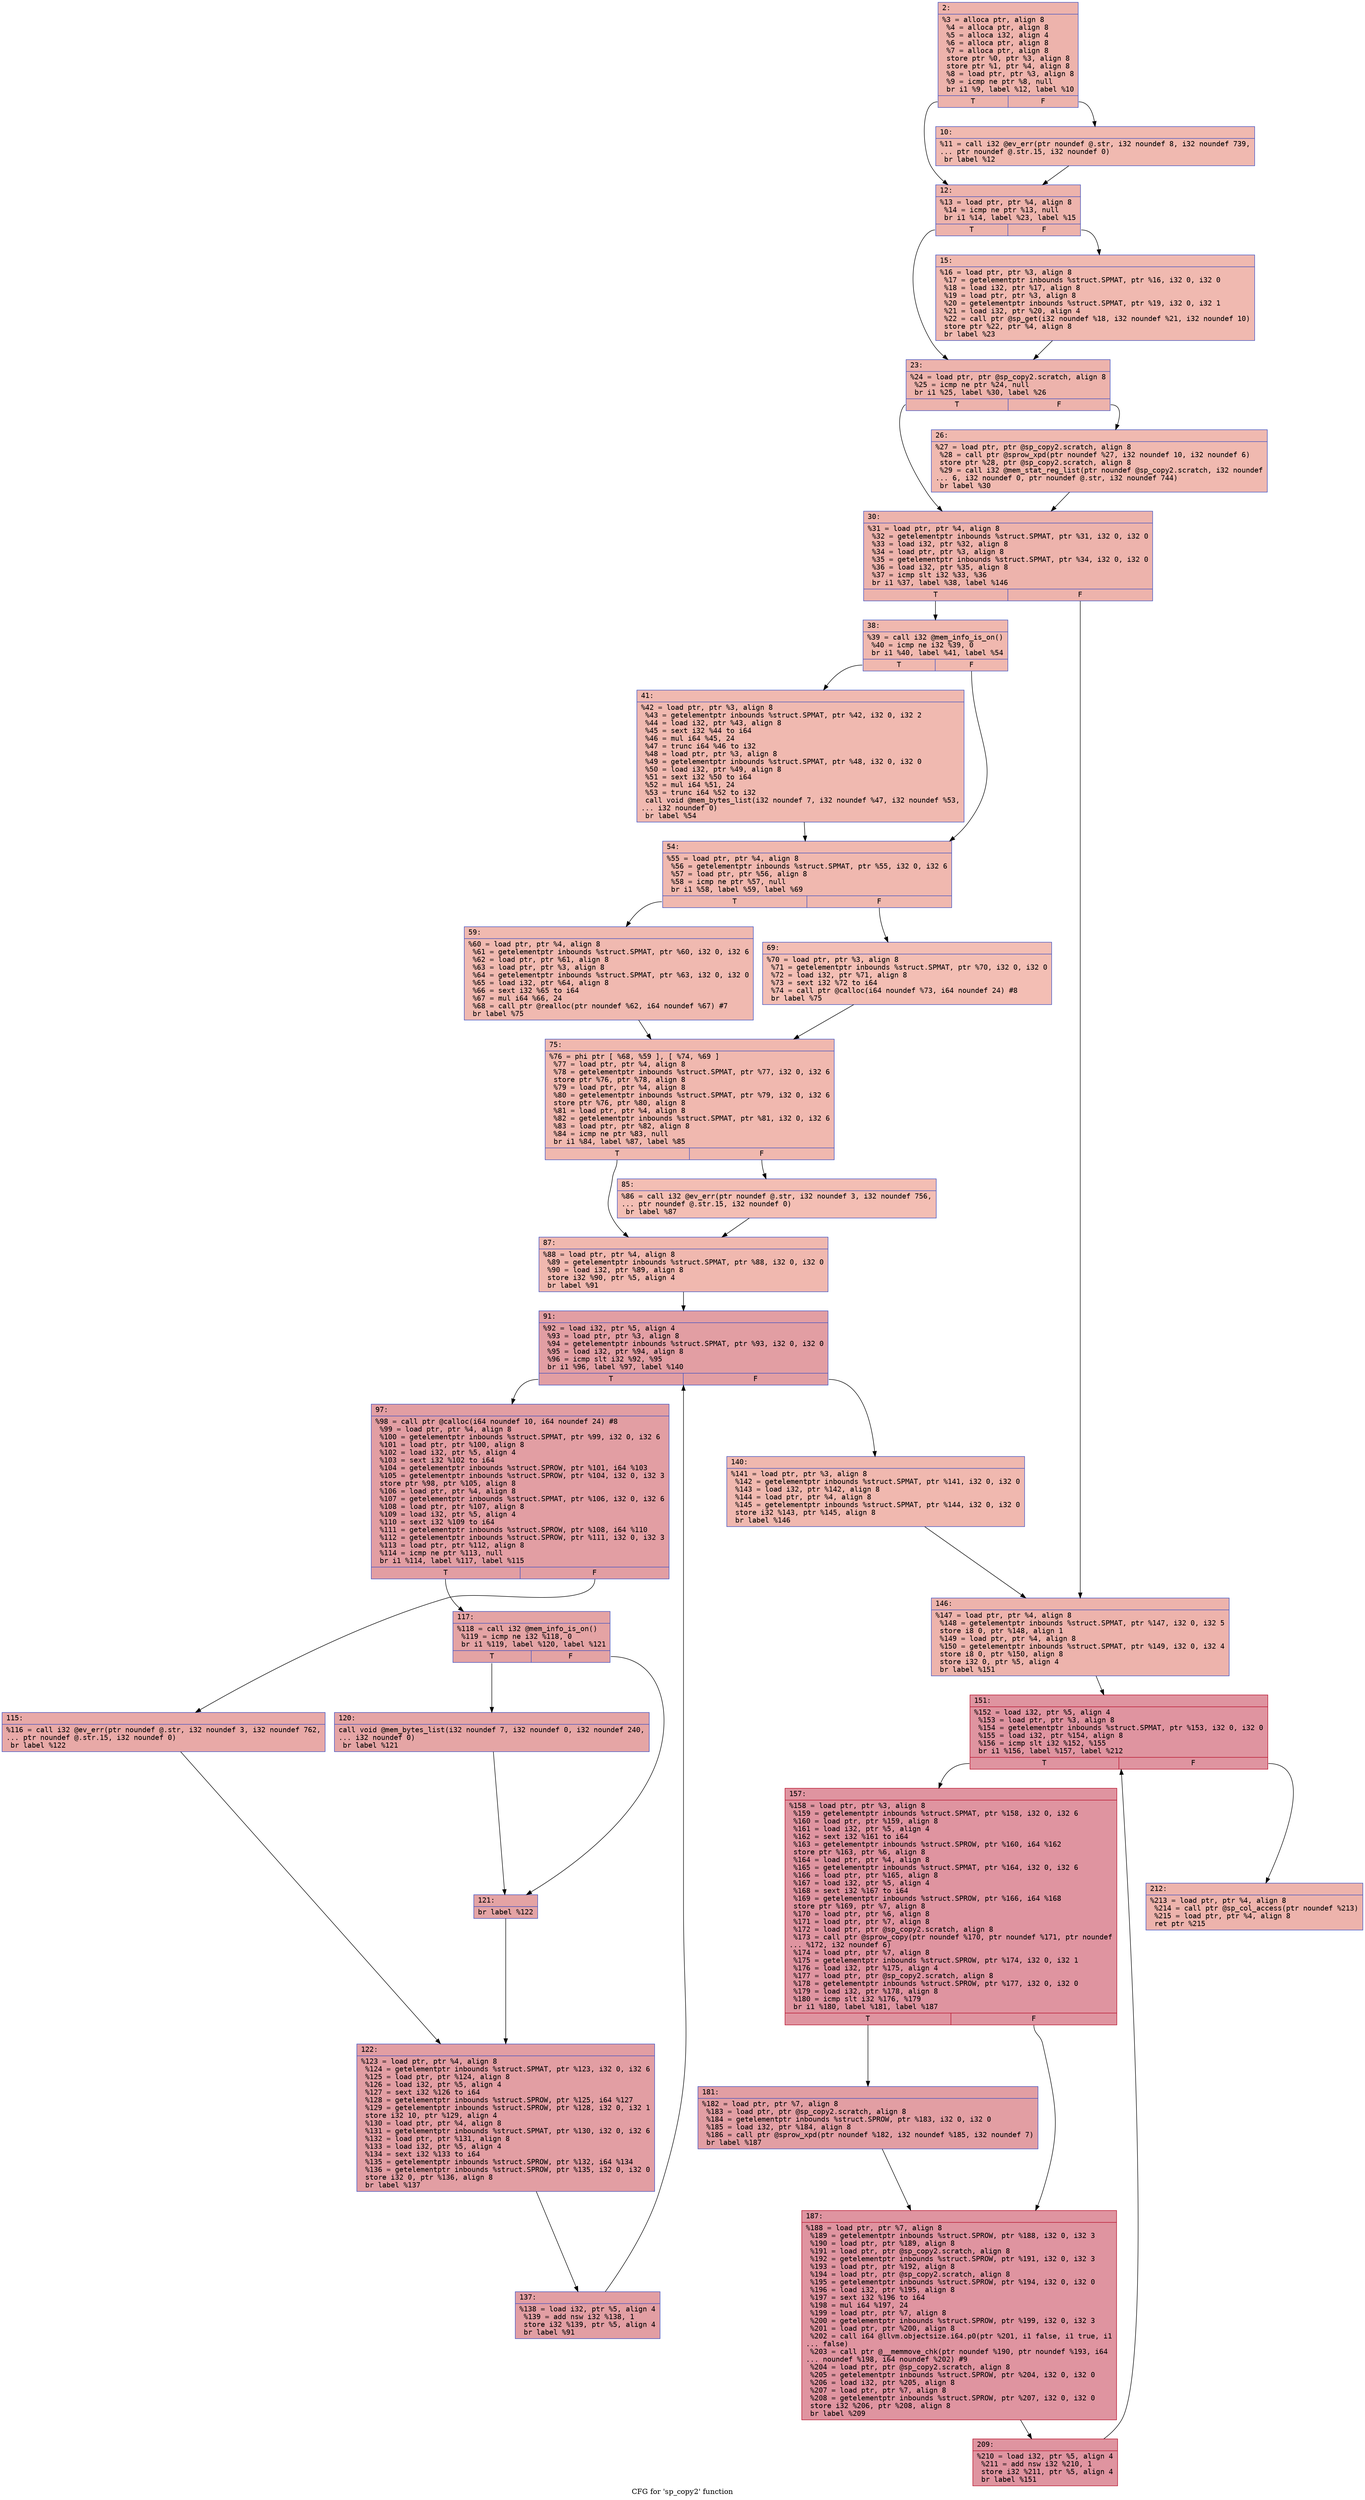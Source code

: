 digraph "CFG for 'sp_copy2' function" {
	label="CFG for 'sp_copy2' function";

	Node0x60000267ad50 [shape=record,color="#3d50c3ff", style=filled, fillcolor="#d6524470" fontname="Courier",label="{2:\l|  %3 = alloca ptr, align 8\l  %4 = alloca ptr, align 8\l  %5 = alloca i32, align 4\l  %6 = alloca ptr, align 8\l  %7 = alloca ptr, align 8\l  store ptr %0, ptr %3, align 8\l  store ptr %1, ptr %4, align 8\l  %8 = load ptr, ptr %3, align 8\l  %9 = icmp ne ptr %8, null\l  br i1 %9, label %12, label %10\l|{<s0>T|<s1>F}}"];
	Node0x60000267ad50:s0 -> Node0x60000267adf0[tooltip="2 -> 12\nProbability 62.50%" ];
	Node0x60000267ad50:s1 -> Node0x60000267ada0[tooltip="2 -> 10\nProbability 37.50%" ];
	Node0x60000267ada0 [shape=record,color="#3d50c3ff", style=filled, fillcolor="#de614d70" fontname="Courier",label="{10:\l|  %11 = call i32 @ev_err(ptr noundef @.str, i32 noundef 8, i32 noundef 739,\l... ptr noundef @.str.15, i32 noundef 0)\l  br label %12\l}"];
	Node0x60000267ada0 -> Node0x60000267adf0[tooltip="10 -> 12\nProbability 100.00%" ];
	Node0x60000267adf0 [shape=record,color="#3d50c3ff", style=filled, fillcolor="#d6524470" fontname="Courier",label="{12:\l|  %13 = load ptr, ptr %4, align 8\l  %14 = icmp ne ptr %13, null\l  br i1 %14, label %23, label %15\l|{<s0>T|<s1>F}}"];
	Node0x60000267adf0:s0 -> Node0x60000267ae90[tooltip="12 -> 23\nProbability 62.50%" ];
	Node0x60000267adf0:s1 -> Node0x60000267ae40[tooltip="12 -> 15\nProbability 37.50%" ];
	Node0x60000267ae40 [shape=record,color="#3d50c3ff", style=filled, fillcolor="#de614d70" fontname="Courier",label="{15:\l|  %16 = load ptr, ptr %3, align 8\l  %17 = getelementptr inbounds %struct.SPMAT, ptr %16, i32 0, i32 0\l  %18 = load i32, ptr %17, align 8\l  %19 = load ptr, ptr %3, align 8\l  %20 = getelementptr inbounds %struct.SPMAT, ptr %19, i32 0, i32 1\l  %21 = load i32, ptr %20, align 4\l  %22 = call ptr @sp_get(i32 noundef %18, i32 noundef %21, i32 noundef 10)\l  store ptr %22, ptr %4, align 8\l  br label %23\l}"];
	Node0x60000267ae40 -> Node0x60000267ae90[tooltip="15 -> 23\nProbability 100.00%" ];
	Node0x60000267ae90 [shape=record,color="#3d50c3ff", style=filled, fillcolor="#d6524470" fontname="Courier",label="{23:\l|  %24 = load ptr, ptr @sp_copy2.scratch, align 8\l  %25 = icmp ne ptr %24, null\l  br i1 %25, label %30, label %26\l|{<s0>T|<s1>F}}"];
	Node0x60000267ae90:s0 -> Node0x60000267af30[tooltip="23 -> 30\nProbability 62.50%" ];
	Node0x60000267ae90:s1 -> Node0x60000267aee0[tooltip="23 -> 26\nProbability 37.50%" ];
	Node0x60000267aee0 [shape=record,color="#3d50c3ff", style=filled, fillcolor="#de614d70" fontname="Courier",label="{26:\l|  %27 = load ptr, ptr @sp_copy2.scratch, align 8\l  %28 = call ptr @sprow_xpd(ptr noundef %27, i32 noundef 10, i32 noundef 6)\l  store ptr %28, ptr @sp_copy2.scratch, align 8\l  %29 = call i32 @mem_stat_reg_list(ptr noundef @sp_copy2.scratch, i32 noundef\l... 6, i32 noundef 0, ptr noundef @.str, i32 noundef 744)\l  br label %30\l}"];
	Node0x60000267aee0 -> Node0x60000267af30[tooltip="26 -> 30\nProbability 100.00%" ];
	Node0x60000267af30 [shape=record,color="#3d50c3ff", style=filled, fillcolor="#d6524470" fontname="Courier",label="{30:\l|  %31 = load ptr, ptr %4, align 8\l  %32 = getelementptr inbounds %struct.SPMAT, ptr %31, i32 0, i32 0\l  %33 = load i32, ptr %32, align 8\l  %34 = load ptr, ptr %3, align 8\l  %35 = getelementptr inbounds %struct.SPMAT, ptr %34, i32 0, i32 0\l  %36 = load i32, ptr %35, align 8\l  %37 = icmp slt i32 %33, %36\l  br i1 %37, label %38, label %146\l|{<s0>T|<s1>F}}"];
	Node0x60000267af30:s0 -> Node0x60000267af80[tooltip="30 -> 38\nProbability 50.00%" ];
	Node0x60000267af30:s1 -> Node0x60000267b4d0[tooltip="30 -> 146\nProbability 50.00%" ];
	Node0x60000267af80 [shape=record,color="#3d50c3ff", style=filled, fillcolor="#dc5d4a70" fontname="Courier",label="{38:\l|  %39 = call i32 @mem_info_is_on()\l  %40 = icmp ne i32 %39, 0\l  br i1 %40, label %41, label %54\l|{<s0>T|<s1>F}}"];
	Node0x60000267af80:s0 -> Node0x60000267afd0[tooltip="38 -> 41\nProbability 62.50%" ];
	Node0x60000267af80:s1 -> Node0x60000267b020[tooltip="38 -> 54\nProbability 37.50%" ];
	Node0x60000267afd0 [shape=record,color="#3d50c3ff", style=filled, fillcolor="#de614d70" fontname="Courier",label="{41:\l|  %42 = load ptr, ptr %3, align 8\l  %43 = getelementptr inbounds %struct.SPMAT, ptr %42, i32 0, i32 2\l  %44 = load i32, ptr %43, align 8\l  %45 = sext i32 %44 to i64\l  %46 = mul i64 %45, 24\l  %47 = trunc i64 %46 to i32\l  %48 = load ptr, ptr %3, align 8\l  %49 = getelementptr inbounds %struct.SPMAT, ptr %48, i32 0, i32 0\l  %50 = load i32, ptr %49, align 8\l  %51 = sext i32 %50 to i64\l  %52 = mul i64 %51, 24\l  %53 = trunc i64 %52 to i32\l  call void @mem_bytes_list(i32 noundef 7, i32 noundef %47, i32 noundef %53,\l... i32 noundef 0)\l  br label %54\l}"];
	Node0x60000267afd0 -> Node0x60000267b020[tooltip="41 -> 54\nProbability 100.00%" ];
	Node0x60000267b020 [shape=record,color="#3d50c3ff", style=filled, fillcolor="#dc5d4a70" fontname="Courier",label="{54:\l|  %55 = load ptr, ptr %4, align 8\l  %56 = getelementptr inbounds %struct.SPMAT, ptr %55, i32 0, i32 6\l  %57 = load ptr, ptr %56, align 8\l  %58 = icmp ne ptr %57, null\l  br i1 %58, label %59, label %69\l|{<s0>T|<s1>F}}"];
	Node0x60000267b020:s0 -> Node0x60000267b070[tooltip="54 -> 59\nProbability 62.50%" ];
	Node0x60000267b020:s1 -> Node0x60000267b0c0[tooltip="54 -> 69\nProbability 37.50%" ];
	Node0x60000267b070 [shape=record,color="#3d50c3ff", style=filled, fillcolor="#de614d70" fontname="Courier",label="{59:\l|  %60 = load ptr, ptr %4, align 8\l  %61 = getelementptr inbounds %struct.SPMAT, ptr %60, i32 0, i32 6\l  %62 = load ptr, ptr %61, align 8\l  %63 = load ptr, ptr %3, align 8\l  %64 = getelementptr inbounds %struct.SPMAT, ptr %63, i32 0, i32 0\l  %65 = load i32, ptr %64, align 8\l  %66 = sext i32 %65 to i64\l  %67 = mul i64 %66, 24\l  %68 = call ptr @realloc(ptr noundef %62, i64 noundef %67) #7\l  br label %75\l}"];
	Node0x60000267b070 -> Node0x60000267b110[tooltip="59 -> 75\nProbability 100.00%" ];
	Node0x60000267b0c0 [shape=record,color="#3d50c3ff", style=filled, fillcolor="#e36c5570" fontname="Courier",label="{69:\l|  %70 = load ptr, ptr %3, align 8\l  %71 = getelementptr inbounds %struct.SPMAT, ptr %70, i32 0, i32 0\l  %72 = load i32, ptr %71, align 8\l  %73 = sext i32 %72 to i64\l  %74 = call ptr @calloc(i64 noundef %73, i64 noundef 24) #8\l  br label %75\l}"];
	Node0x60000267b0c0 -> Node0x60000267b110[tooltip="69 -> 75\nProbability 100.00%" ];
	Node0x60000267b110 [shape=record,color="#3d50c3ff", style=filled, fillcolor="#dc5d4a70" fontname="Courier",label="{75:\l|  %76 = phi ptr [ %68, %59 ], [ %74, %69 ]\l  %77 = load ptr, ptr %4, align 8\l  %78 = getelementptr inbounds %struct.SPMAT, ptr %77, i32 0, i32 6\l  store ptr %76, ptr %78, align 8\l  %79 = load ptr, ptr %4, align 8\l  %80 = getelementptr inbounds %struct.SPMAT, ptr %79, i32 0, i32 6\l  store ptr %76, ptr %80, align 8\l  %81 = load ptr, ptr %4, align 8\l  %82 = getelementptr inbounds %struct.SPMAT, ptr %81, i32 0, i32 6\l  %83 = load ptr, ptr %82, align 8\l  %84 = icmp ne ptr %83, null\l  br i1 %84, label %87, label %85\l|{<s0>T|<s1>F}}"];
	Node0x60000267b110:s0 -> Node0x60000267b1b0[tooltip="75 -> 87\nProbability 62.50%" ];
	Node0x60000267b110:s1 -> Node0x60000267b160[tooltip="75 -> 85\nProbability 37.50%" ];
	Node0x60000267b160 [shape=record,color="#3d50c3ff", style=filled, fillcolor="#e36c5570" fontname="Courier",label="{85:\l|  %86 = call i32 @ev_err(ptr noundef @.str, i32 noundef 3, i32 noundef 756,\l... ptr noundef @.str.15, i32 noundef 0)\l  br label %87\l}"];
	Node0x60000267b160 -> Node0x60000267b1b0[tooltip="85 -> 87\nProbability 100.00%" ];
	Node0x60000267b1b0 [shape=record,color="#3d50c3ff", style=filled, fillcolor="#dc5d4a70" fontname="Courier",label="{87:\l|  %88 = load ptr, ptr %4, align 8\l  %89 = getelementptr inbounds %struct.SPMAT, ptr %88, i32 0, i32 0\l  %90 = load i32, ptr %89, align 8\l  store i32 %90, ptr %5, align 4\l  br label %91\l}"];
	Node0x60000267b1b0 -> Node0x60000267b200[tooltip="87 -> 91\nProbability 100.00%" ];
	Node0x60000267b200 [shape=record,color="#3d50c3ff", style=filled, fillcolor="#be242e70" fontname="Courier",label="{91:\l|  %92 = load i32, ptr %5, align 4\l  %93 = load ptr, ptr %3, align 8\l  %94 = getelementptr inbounds %struct.SPMAT, ptr %93, i32 0, i32 0\l  %95 = load i32, ptr %94, align 8\l  %96 = icmp slt i32 %92, %95\l  br i1 %96, label %97, label %140\l|{<s0>T|<s1>F}}"];
	Node0x60000267b200:s0 -> Node0x60000267b250[tooltip="91 -> 97\nProbability 96.88%" ];
	Node0x60000267b200:s1 -> Node0x60000267b480[tooltip="91 -> 140\nProbability 3.12%" ];
	Node0x60000267b250 [shape=record,color="#3d50c3ff", style=filled, fillcolor="#be242e70" fontname="Courier",label="{97:\l|  %98 = call ptr @calloc(i64 noundef 10, i64 noundef 24) #8\l  %99 = load ptr, ptr %4, align 8\l  %100 = getelementptr inbounds %struct.SPMAT, ptr %99, i32 0, i32 6\l  %101 = load ptr, ptr %100, align 8\l  %102 = load i32, ptr %5, align 4\l  %103 = sext i32 %102 to i64\l  %104 = getelementptr inbounds %struct.SPROW, ptr %101, i64 %103\l  %105 = getelementptr inbounds %struct.SPROW, ptr %104, i32 0, i32 3\l  store ptr %98, ptr %105, align 8\l  %106 = load ptr, ptr %4, align 8\l  %107 = getelementptr inbounds %struct.SPMAT, ptr %106, i32 0, i32 6\l  %108 = load ptr, ptr %107, align 8\l  %109 = load i32, ptr %5, align 4\l  %110 = sext i32 %109 to i64\l  %111 = getelementptr inbounds %struct.SPROW, ptr %108, i64 %110\l  %112 = getelementptr inbounds %struct.SPROW, ptr %111, i32 0, i32 3\l  %113 = load ptr, ptr %112, align 8\l  %114 = icmp ne ptr %113, null\l  br i1 %114, label %117, label %115\l|{<s0>T|<s1>F}}"];
	Node0x60000267b250:s0 -> Node0x60000267b2f0[tooltip="97 -> 117\nProbability 62.50%" ];
	Node0x60000267b250:s1 -> Node0x60000267b2a0[tooltip="97 -> 115\nProbability 37.50%" ];
	Node0x60000267b2a0 [shape=record,color="#3d50c3ff", style=filled, fillcolor="#ca3b3770" fontname="Courier",label="{115:\l|  %116 = call i32 @ev_err(ptr noundef @.str, i32 noundef 3, i32 noundef 762,\l... ptr noundef @.str.15, i32 noundef 0)\l  br label %122\l}"];
	Node0x60000267b2a0 -> Node0x60000267b3e0[tooltip="115 -> 122\nProbability 100.00%" ];
	Node0x60000267b2f0 [shape=record,color="#3d50c3ff", style=filled, fillcolor="#c32e3170" fontname="Courier",label="{117:\l|  %118 = call i32 @mem_info_is_on()\l  %119 = icmp ne i32 %118, 0\l  br i1 %119, label %120, label %121\l|{<s0>T|<s1>F}}"];
	Node0x60000267b2f0:s0 -> Node0x60000267b340[tooltip="117 -> 120\nProbability 62.50%" ];
	Node0x60000267b2f0:s1 -> Node0x60000267b390[tooltip="117 -> 121\nProbability 37.50%" ];
	Node0x60000267b340 [shape=record,color="#3d50c3ff", style=filled, fillcolor="#c5333470" fontname="Courier",label="{120:\l|  call void @mem_bytes_list(i32 noundef 7, i32 noundef 0, i32 noundef 240,\l... i32 noundef 0)\l  br label %121\l}"];
	Node0x60000267b340 -> Node0x60000267b390[tooltip="120 -> 121\nProbability 100.00%" ];
	Node0x60000267b390 [shape=record,color="#3d50c3ff", style=filled, fillcolor="#c32e3170" fontname="Courier",label="{121:\l|  br label %122\l}"];
	Node0x60000267b390 -> Node0x60000267b3e0[tooltip="121 -> 122\nProbability 100.00%" ];
	Node0x60000267b3e0 [shape=record,color="#3d50c3ff", style=filled, fillcolor="#be242e70" fontname="Courier",label="{122:\l|  %123 = load ptr, ptr %4, align 8\l  %124 = getelementptr inbounds %struct.SPMAT, ptr %123, i32 0, i32 6\l  %125 = load ptr, ptr %124, align 8\l  %126 = load i32, ptr %5, align 4\l  %127 = sext i32 %126 to i64\l  %128 = getelementptr inbounds %struct.SPROW, ptr %125, i64 %127\l  %129 = getelementptr inbounds %struct.SPROW, ptr %128, i32 0, i32 1\l  store i32 10, ptr %129, align 4\l  %130 = load ptr, ptr %4, align 8\l  %131 = getelementptr inbounds %struct.SPMAT, ptr %130, i32 0, i32 6\l  %132 = load ptr, ptr %131, align 8\l  %133 = load i32, ptr %5, align 4\l  %134 = sext i32 %133 to i64\l  %135 = getelementptr inbounds %struct.SPROW, ptr %132, i64 %134\l  %136 = getelementptr inbounds %struct.SPROW, ptr %135, i32 0, i32 0\l  store i32 0, ptr %136, align 8\l  br label %137\l}"];
	Node0x60000267b3e0 -> Node0x60000267b430[tooltip="122 -> 137\nProbability 100.00%" ];
	Node0x60000267b430 [shape=record,color="#3d50c3ff", style=filled, fillcolor="#be242e70" fontname="Courier",label="{137:\l|  %138 = load i32, ptr %5, align 4\l  %139 = add nsw i32 %138, 1\l  store i32 %139, ptr %5, align 4\l  br label %91\l}"];
	Node0x60000267b430 -> Node0x60000267b200[tooltip="137 -> 91\nProbability 100.00%" ];
	Node0x60000267b480 [shape=record,color="#3d50c3ff", style=filled, fillcolor="#dc5d4a70" fontname="Courier",label="{140:\l|  %141 = load ptr, ptr %3, align 8\l  %142 = getelementptr inbounds %struct.SPMAT, ptr %141, i32 0, i32 0\l  %143 = load i32, ptr %142, align 8\l  %144 = load ptr, ptr %4, align 8\l  %145 = getelementptr inbounds %struct.SPMAT, ptr %144, i32 0, i32 0\l  store i32 %143, ptr %145, align 8\l  br label %146\l}"];
	Node0x60000267b480 -> Node0x60000267b4d0[tooltip="140 -> 146\nProbability 100.00%" ];
	Node0x60000267b4d0 [shape=record,color="#3d50c3ff", style=filled, fillcolor="#d6524470" fontname="Courier",label="{146:\l|  %147 = load ptr, ptr %4, align 8\l  %148 = getelementptr inbounds %struct.SPMAT, ptr %147, i32 0, i32 5\l  store i8 0, ptr %148, align 1\l  %149 = load ptr, ptr %4, align 8\l  %150 = getelementptr inbounds %struct.SPMAT, ptr %149, i32 0, i32 4\l  store i8 0, ptr %150, align 8\l  store i32 0, ptr %5, align 4\l  br label %151\l}"];
	Node0x60000267b4d0 -> Node0x60000267b520[tooltip="146 -> 151\nProbability 100.00%" ];
	Node0x60000267b520 [shape=record,color="#b70d28ff", style=filled, fillcolor="#b70d2870" fontname="Courier",label="{151:\l|  %152 = load i32, ptr %5, align 4\l  %153 = load ptr, ptr %3, align 8\l  %154 = getelementptr inbounds %struct.SPMAT, ptr %153, i32 0, i32 0\l  %155 = load i32, ptr %154, align 8\l  %156 = icmp slt i32 %152, %155\l  br i1 %156, label %157, label %212\l|{<s0>T|<s1>F}}"];
	Node0x60000267b520:s0 -> Node0x60000267b570[tooltip="151 -> 157\nProbability 96.88%" ];
	Node0x60000267b520:s1 -> Node0x60000267b6b0[tooltip="151 -> 212\nProbability 3.12%" ];
	Node0x60000267b570 [shape=record,color="#b70d28ff", style=filled, fillcolor="#b70d2870" fontname="Courier",label="{157:\l|  %158 = load ptr, ptr %3, align 8\l  %159 = getelementptr inbounds %struct.SPMAT, ptr %158, i32 0, i32 6\l  %160 = load ptr, ptr %159, align 8\l  %161 = load i32, ptr %5, align 4\l  %162 = sext i32 %161 to i64\l  %163 = getelementptr inbounds %struct.SPROW, ptr %160, i64 %162\l  store ptr %163, ptr %6, align 8\l  %164 = load ptr, ptr %4, align 8\l  %165 = getelementptr inbounds %struct.SPMAT, ptr %164, i32 0, i32 6\l  %166 = load ptr, ptr %165, align 8\l  %167 = load i32, ptr %5, align 4\l  %168 = sext i32 %167 to i64\l  %169 = getelementptr inbounds %struct.SPROW, ptr %166, i64 %168\l  store ptr %169, ptr %7, align 8\l  %170 = load ptr, ptr %6, align 8\l  %171 = load ptr, ptr %7, align 8\l  %172 = load ptr, ptr @sp_copy2.scratch, align 8\l  %173 = call ptr @sprow_copy(ptr noundef %170, ptr noundef %171, ptr noundef\l... %172, i32 noundef 6)\l  %174 = load ptr, ptr %7, align 8\l  %175 = getelementptr inbounds %struct.SPROW, ptr %174, i32 0, i32 1\l  %176 = load i32, ptr %175, align 4\l  %177 = load ptr, ptr @sp_copy2.scratch, align 8\l  %178 = getelementptr inbounds %struct.SPROW, ptr %177, i32 0, i32 0\l  %179 = load i32, ptr %178, align 8\l  %180 = icmp slt i32 %176, %179\l  br i1 %180, label %181, label %187\l|{<s0>T|<s1>F}}"];
	Node0x60000267b570:s0 -> Node0x60000267b5c0[tooltip="157 -> 181\nProbability 50.00%" ];
	Node0x60000267b570:s1 -> Node0x60000267b610[tooltip="157 -> 187\nProbability 50.00%" ];
	Node0x60000267b5c0 [shape=record,color="#3d50c3ff", style=filled, fillcolor="#be242e70" fontname="Courier",label="{181:\l|  %182 = load ptr, ptr %7, align 8\l  %183 = load ptr, ptr @sp_copy2.scratch, align 8\l  %184 = getelementptr inbounds %struct.SPROW, ptr %183, i32 0, i32 0\l  %185 = load i32, ptr %184, align 8\l  %186 = call ptr @sprow_xpd(ptr noundef %182, i32 noundef %185, i32 noundef 7)\l  br label %187\l}"];
	Node0x60000267b5c0 -> Node0x60000267b610[tooltip="181 -> 187\nProbability 100.00%" ];
	Node0x60000267b610 [shape=record,color="#b70d28ff", style=filled, fillcolor="#b70d2870" fontname="Courier",label="{187:\l|  %188 = load ptr, ptr %7, align 8\l  %189 = getelementptr inbounds %struct.SPROW, ptr %188, i32 0, i32 3\l  %190 = load ptr, ptr %189, align 8\l  %191 = load ptr, ptr @sp_copy2.scratch, align 8\l  %192 = getelementptr inbounds %struct.SPROW, ptr %191, i32 0, i32 3\l  %193 = load ptr, ptr %192, align 8\l  %194 = load ptr, ptr @sp_copy2.scratch, align 8\l  %195 = getelementptr inbounds %struct.SPROW, ptr %194, i32 0, i32 0\l  %196 = load i32, ptr %195, align 8\l  %197 = sext i32 %196 to i64\l  %198 = mul i64 %197, 24\l  %199 = load ptr, ptr %7, align 8\l  %200 = getelementptr inbounds %struct.SPROW, ptr %199, i32 0, i32 3\l  %201 = load ptr, ptr %200, align 8\l  %202 = call i64 @llvm.objectsize.i64.p0(ptr %201, i1 false, i1 true, i1\l... false)\l  %203 = call ptr @__memmove_chk(ptr noundef %190, ptr noundef %193, i64\l... noundef %198, i64 noundef %202) #9\l  %204 = load ptr, ptr @sp_copy2.scratch, align 8\l  %205 = getelementptr inbounds %struct.SPROW, ptr %204, i32 0, i32 0\l  %206 = load i32, ptr %205, align 8\l  %207 = load ptr, ptr %7, align 8\l  %208 = getelementptr inbounds %struct.SPROW, ptr %207, i32 0, i32 0\l  store i32 %206, ptr %208, align 8\l  br label %209\l}"];
	Node0x60000267b610 -> Node0x60000267b660[tooltip="187 -> 209\nProbability 100.00%" ];
	Node0x60000267b660 [shape=record,color="#b70d28ff", style=filled, fillcolor="#b70d2870" fontname="Courier",label="{209:\l|  %210 = load i32, ptr %5, align 4\l  %211 = add nsw i32 %210, 1\l  store i32 %211, ptr %5, align 4\l  br label %151\l}"];
	Node0x60000267b660 -> Node0x60000267b520[tooltip="209 -> 151\nProbability 100.00%" ];
	Node0x60000267b6b0 [shape=record,color="#3d50c3ff", style=filled, fillcolor="#d6524470" fontname="Courier",label="{212:\l|  %213 = load ptr, ptr %4, align 8\l  %214 = call ptr @sp_col_access(ptr noundef %213)\l  %215 = load ptr, ptr %4, align 8\l  ret ptr %215\l}"];
}
